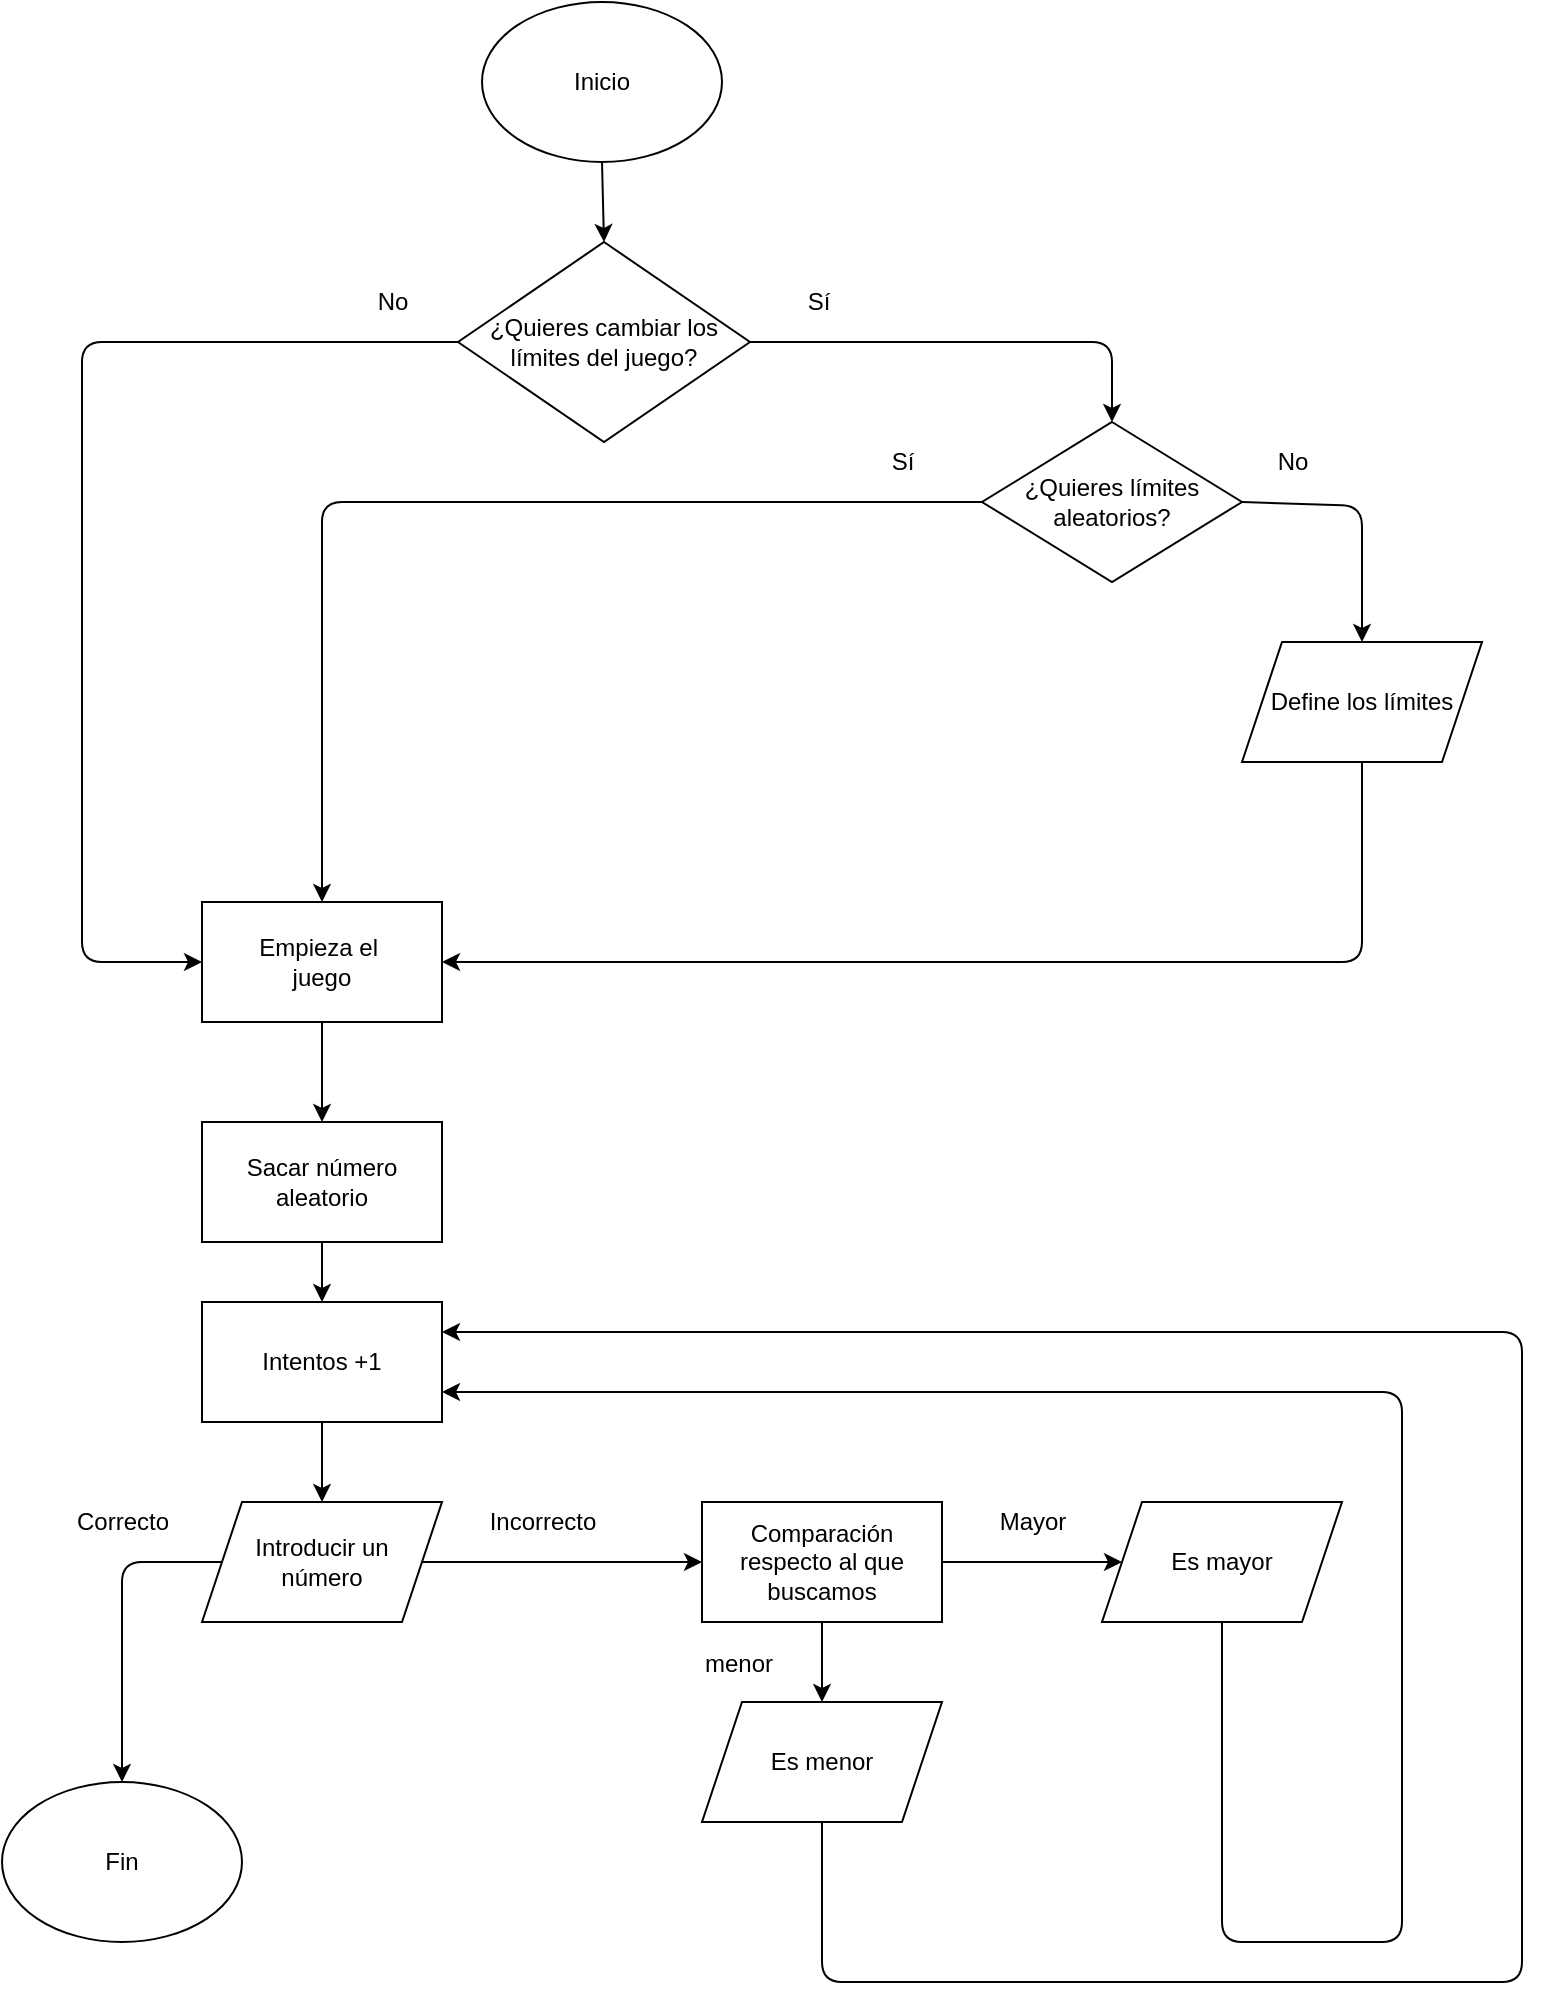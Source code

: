 <mxfile>
    <diagram id="UdLohQzR5p4XeUmenA0K" name="Page-1">
        <mxGraphModel dx="1315" dy="621" grid="1" gridSize="10" guides="1" tooltips="1" connect="1" arrows="1" fold="1" page="1" pageScale="1" pageWidth="827" pageHeight="1169" math="0" shadow="0">
            <root>
                <mxCell id="0"/>
                <mxCell id="1" parent="0"/>
                <mxCell id="2" value="Inicio" style="ellipse;whiteSpace=wrap;html=1;" parent="1" vertex="1">
                    <mxGeometry x="280" y="80" width="120" height="80" as="geometry"/>
                </mxCell>
                <mxCell id="19" value="" style="endArrow=classic;html=1;fontFamily=Comic Sans MS;entryX=0.5;entryY=0;entryDx=0;entryDy=0;exitX=0.5;exitY=1;exitDx=0;exitDy=0;" parent="1" source="2" target="75" edge="1">
                    <mxGeometry width="50" height="50" relative="1" as="geometry">
                        <mxPoint x="460" y="320" as="sourcePoint"/>
                        <mxPoint x="340" y="200" as="targetPoint"/>
                    </mxGeometry>
                </mxCell>
                <mxCell id="25" value="" style="endArrow=classic;html=1;entryX=0.5;entryY=0;entryDx=0;entryDy=0;exitX=1;exitY=0.5;exitDx=0;exitDy=0;" edge="1" parent="1" source="75" target="76">
                    <mxGeometry width="50" height="50" relative="1" as="geometry">
                        <mxPoint x="390" y="230" as="sourcePoint"/>
                        <mxPoint x="597.92" y="290.18" as="targetPoint"/>
                        <Array as="points">
                            <mxPoint x="595" y="250"/>
                        </Array>
                    </mxGeometry>
                </mxCell>
                <mxCell id="27" value="" style="endArrow=classic;html=1;entryX=0;entryY=0.5;entryDx=0;entryDy=0;exitX=0;exitY=0.5;exitDx=0;exitDy=0;" edge="1" parent="1" target="31" source="75">
                    <mxGeometry width="50" height="50" relative="1" as="geometry">
                        <mxPoint x="290" y="230" as="sourcePoint"/>
                        <mxPoint x="190" y="280" as="targetPoint"/>
                        <Array as="points">
                            <mxPoint x="200" y="250"/>
                            <mxPoint x="80" y="250"/>
                            <mxPoint x="80" y="560"/>
                        </Array>
                    </mxGeometry>
                </mxCell>
                <mxCell id="29" value="Sí" style="text;html=1;align=center;verticalAlign=middle;resizable=0;points=[];autosize=1;strokeColor=none;fillColor=none;" vertex="1" parent="1">
                    <mxGeometry x="433" y="220" width="30" height="20" as="geometry"/>
                </mxCell>
                <mxCell id="30" value="No" style="text;html=1;align=center;verticalAlign=middle;resizable=0;points=[];autosize=1;strokeColor=none;fillColor=none;" vertex="1" parent="1">
                    <mxGeometry x="220" y="220" width="30" height="20" as="geometry"/>
                </mxCell>
                <mxCell id="50" style="edgeStyle=none;html=1;exitX=0.5;exitY=1;exitDx=0;exitDy=0;entryX=0.5;entryY=0;entryDx=0;entryDy=0;" edge="1" parent="1" source="31" target="49">
                    <mxGeometry relative="1" as="geometry"/>
                </mxCell>
                <mxCell id="31" value="Empieza el&amp;nbsp;&lt;br&gt;juego" style="rounded=0;whiteSpace=wrap;html=1;" vertex="1" parent="1">
                    <mxGeometry x="140" y="530" width="120" height="60" as="geometry"/>
                </mxCell>
                <mxCell id="40" style="edgeStyle=none;html=1;exitX=1;exitY=0.5;exitDx=0;exitDy=0;entryX=0.5;entryY=0;entryDx=0;entryDy=0;" edge="1" parent="1" source="76" target="44">
                    <mxGeometry relative="1" as="geometry">
                        <mxPoint x="636.154" y="331.538" as="sourcePoint"/>
                        <mxPoint x="720" y="400" as="targetPoint"/>
                        <Array as="points">
                            <mxPoint x="720" y="332"/>
                        </Array>
                    </mxGeometry>
                </mxCell>
                <mxCell id="41" style="edgeStyle=none;html=1;exitX=0;exitY=0.5;exitDx=0;exitDy=0;entryX=0.5;entryY=0;entryDx=0;entryDy=0;" edge="1" parent="1" source="76" target="31">
                    <mxGeometry relative="1" as="geometry">
                        <mxPoint x="540" y="320" as="sourcePoint"/>
                        <mxPoint x="440" y="560" as="targetPoint"/>
                        <Array as="points">
                            <mxPoint x="445" y="330"/>
                            <mxPoint x="310" y="330"/>
                            <mxPoint x="200" y="330"/>
                        </Array>
                    </mxGeometry>
                </mxCell>
                <mxCell id="42" value="Sí" style="text;html=1;align=center;verticalAlign=middle;resizable=0;points=[];autosize=1;strokeColor=none;fillColor=none;" vertex="1" parent="1">
                    <mxGeometry x="475" y="300" width="30" height="20" as="geometry"/>
                </mxCell>
                <mxCell id="43" value="No" style="text;html=1;align=center;verticalAlign=middle;resizable=0;points=[];autosize=1;strokeColor=none;fillColor=none;" vertex="1" parent="1">
                    <mxGeometry x="670" y="300" width="30" height="20" as="geometry"/>
                </mxCell>
                <mxCell id="48" style="edgeStyle=none;html=1;exitX=0.5;exitY=1;exitDx=0;exitDy=0;entryX=1;entryY=0.5;entryDx=0;entryDy=0;" edge="1" parent="1" source="44" target="31">
                    <mxGeometry relative="1" as="geometry">
                        <mxPoint x="500" y="650" as="targetPoint"/>
                        <Array as="points">
                            <mxPoint x="720" y="560"/>
                        </Array>
                    </mxGeometry>
                </mxCell>
                <mxCell id="44" value="Define los límites" style="shape=parallelogram;perimeter=parallelogramPerimeter;whiteSpace=wrap;html=1;fixedSize=1;" vertex="1" parent="1">
                    <mxGeometry x="660" y="400" width="120" height="60" as="geometry"/>
                </mxCell>
                <mxCell id="55" value="" style="edgeStyle=none;html=1;entryX=0.5;entryY=0;entryDx=0;entryDy=0;" edge="1" parent="1" source="49" target="58">
                    <mxGeometry relative="1" as="geometry"/>
                </mxCell>
                <mxCell id="49" value="Sacar número&lt;br&gt;aleatorio" style="rounded=0;whiteSpace=wrap;html=1;" vertex="1" parent="1">
                    <mxGeometry x="140" y="640" width="120" height="60" as="geometry"/>
                </mxCell>
                <mxCell id="57" value="" style="edgeStyle=none;html=1;" edge="1" parent="1" source="54">
                    <mxGeometry relative="1" as="geometry">
                        <mxPoint x="200" y="860" as="targetPoint"/>
                    </mxGeometry>
                </mxCell>
                <mxCell id="62" value="" style="edgeStyle=none;html=1;exitX=0;exitY=0.5;exitDx=0;exitDy=0;entryX=0.5;entryY=0;entryDx=0;entryDy=0;" edge="1" parent="1" source="54" target="64">
                    <mxGeometry relative="1" as="geometry">
                        <mxPoint x="60" y="860" as="targetPoint"/>
                        <Array as="points">
                            <mxPoint x="100" y="860"/>
                        </Array>
                    </mxGeometry>
                </mxCell>
                <mxCell id="71" style="edgeStyle=none;html=1;exitX=1;exitY=0.5;exitDx=0;exitDy=0;entryX=0;entryY=0.5;entryDx=0;entryDy=0;" edge="1" parent="1" source="54" target="70">
                    <mxGeometry relative="1" as="geometry"/>
                </mxCell>
                <mxCell id="54" value="Introducir un&lt;br&gt;número" style="shape=parallelogram;perimeter=parallelogramPerimeter;whiteSpace=wrap;html=1;fixedSize=1;rounded=0;" vertex="1" parent="1">
                    <mxGeometry x="140" y="830" width="120" height="60" as="geometry"/>
                </mxCell>
                <mxCell id="60" value="" style="edgeStyle=none;html=1;" edge="1" parent="1" source="58" target="54">
                    <mxGeometry relative="1" as="geometry"/>
                </mxCell>
                <mxCell id="58" value="Intentos +1" style="whiteSpace=wrap;html=1;rounded=0;" vertex="1" parent="1">
                    <mxGeometry x="140" y="730" width="120" height="60" as="geometry"/>
                </mxCell>
                <mxCell id="63" value="Correcto" style="text;html=1;align=center;verticalAlign=middle;resizable=0;points=[];autosize=1;strokeColor=none;fillColor=none;" vertex="1" parent="1">
                    <mxGeometry x="70" y="830" width="60" height="20" as="geometry"/>
                </mxCell>
                <mxCell id="64" value="Fin" style="ellipse;whiteSpace=wrap;html=1;" vertex="1" parent="1">
                    <mxGeometry x="40" y="970" width="120" height="80" as="geometry"/>
                </mxCell>
                <mxCell id="66" value="Incorrecto" style="text;html=1;align=center;verticalAlign=middle;resizable=0;points=[];autosize=1;strokeColor=none;fillColor=none;" vertex="1" parent="1">
                    <mxGeometry x="275" y="830" width="70" height="20" as="geometry"/>
                </mxCell>
                <mxCell id="74" value="" style="edgeStyle=none;html=1;entryX=0;entryY=0.5;entryDx=0;entryDy=0;" edge="1" parent="1" source="70" target="77">
                    <mxGeometry relative="1" as="geometry">
                        <mxPoint x="590" y="860" as="targetPoint"/>
                    </mxGeometry>
                </mxCell>
                <mxCell id="80" style="edgeStyle=none;html=1;exitX=0.5;exitY=1;exitDx=0;exitDy=0;entryX=0.5;entryY=0;entryDx=0;entryDy=0;" edge="1" parent="1" source="70" target="79">
                    <mxGeometry relative="1" as="geometry"/>
                </mxCell>
                <mxCell id="70" value="Comparación respecto al que buscamos" style="rounded=0;whiteSpace=wrap;html=1;" vertex="1" parent="1">
                    <mxGeometry x="390" y="830" width="120" height="60" as="geometry"/>
                </mxCell>
                <mxCell id="75" value="¿Quieres cambiar los límites del juego?" style="rhombus;whiteSpace=wrap;html=1;" vertex="1" parent="1">
                    <mxGeometry x="268" y="200" width="146" height="100" as="geometry"/>
                </mxCell>
                <mxCell id="76" value="¿Quieres límites aleatorios?" style="rhombus;whiteSpace=wrap;html=1;" vertex="1" parent="1">
                    <mxGeometry x="530" y="290" width="130" height="80" as="geometry"/>
                </mxCell>
                <mxCell id="81" style="edgeStyle=none;html=1;exitX=0.5;exitY=1;exitDx=0;exitDy=0;entryX=1;entryY=0.75;entryDx=0;entryDy=0;" edge="1" parent="1" source="77" target="58">
                    <mxGeometry relative="1" as="geometry">
                        <Array as="points">
                            <mxPoint x="650" y="1050"/>
                            <mxPoint x="740" y="1050"/>
                            <mxPoint x="740" y="775"/>
                        </Array>
                    </mxGeometry>
                </mxCell>
                <mxCell id="77" value="Es mayor" style="shape=parallelogram;perimeter=parallelogramPerimeter;whiteSpace=wrap;html=1;fixedSize=1;" vertex="1" parent="1">
                    <mxGeometry x="590" y="830" width="120" height="60" as="geometry"/>
                </mxCell>
                <mxCell id="78" value="Mayor" style="text;html=1;align=center;verticalAlign=middle;resizable=0;points=[];autosize=1;strokeColor=none;fillColor=none;" vertex="1" parent="1">
                    <mxGeometry x="530" y="830" width="50" height="20" as="geometry"/>
                </mxCell>
                <mxCell id="83" style="edgeStyle=none;html=1;exitX=0.5;exitY=1;exitDx=0;exitDy=0;entryX=1;entryY=0.25;entryDx=0;entryDy=0;" edge="1" parent="1" source="79" target="58">
                    <mxGeometry relative="1" as="geometry">
                        <mxPoint x="250" y="980" as="targetPoint"/>
                        <Array as="points">
                            <mxPoint x="450" y="1070"/>
                            <mxPoint x="800" y="1070"/>
                            <mxPoint x="800" y="745"/>
                        </Array>
                    </mxGeometry>
                </mxCell>
                <mxCell id="79" value="Es menor" style="shape=parallelogram;perimeter=parallelogramPerimeter;whiteSpace=wrap;html=1;fixedSize=1;" vertex="1" parent="1">
                    <mxGeometry x="390" y="930" width="120" height="60" as="geometry"/>
                </mxCell>
                <mxCell id="82" value="menor" style="text;html=1;align=center;verticalAlign=middle;resizable=0;points=[];autosize=1;strokeColor=none;fillColor=none;" vertex="1" parent="1">
                    <mxGeometry x="383" y="901" width="50" height="20" as="geometry"/>
                </mxCell>
            </root>
        </mxGraphModel>
    </diagram>
</mxfile>
